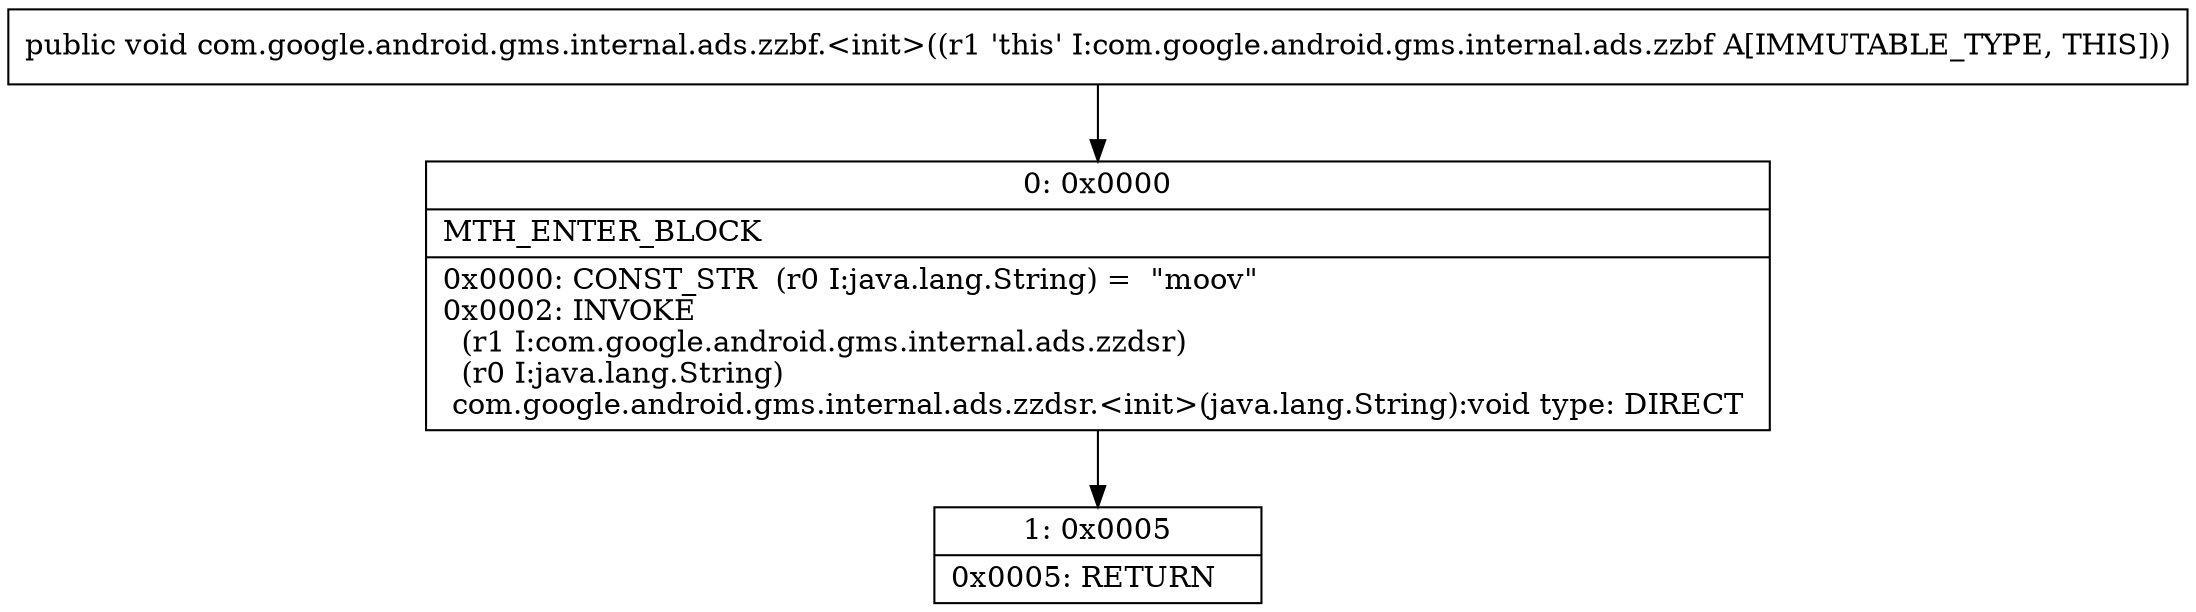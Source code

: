 digraph "CFG forcom.google.android.gms.internal.ads.zzbf.\<init\>()V" {
Node_0 [shape=record,label="{0\:\ 0x0000|MTH_ENTER_BLOCK\l|0x0000: CONST_STR  (r0 I:java.lang.String) =  \"moov\" \l0x0002: INVOKE  \l  (r1 I:com.google.android.gms.internal.ads.zzdsr)\l  (r0 I:java.lang.String)\l com.google.android.gms.internal.ads.zzdsr.\<init\>(java.lang.String):void type: DIRECT \l}"];
Node_1 [shape=record,label="{1\:\ 0x0005|0x0005: RETURN   \l}"];
MethodNode[shape=record,label="{public void com.google.android.gms.internal.ads.zzbf.\<init\>((r1 'this' I:com.google.android.gms.internal.ads.zzbf A[IMMUTABLE_TYPE, THIS])) }"];
MethodNode -> Node_0;
Node_0 -> Node_1;
}


